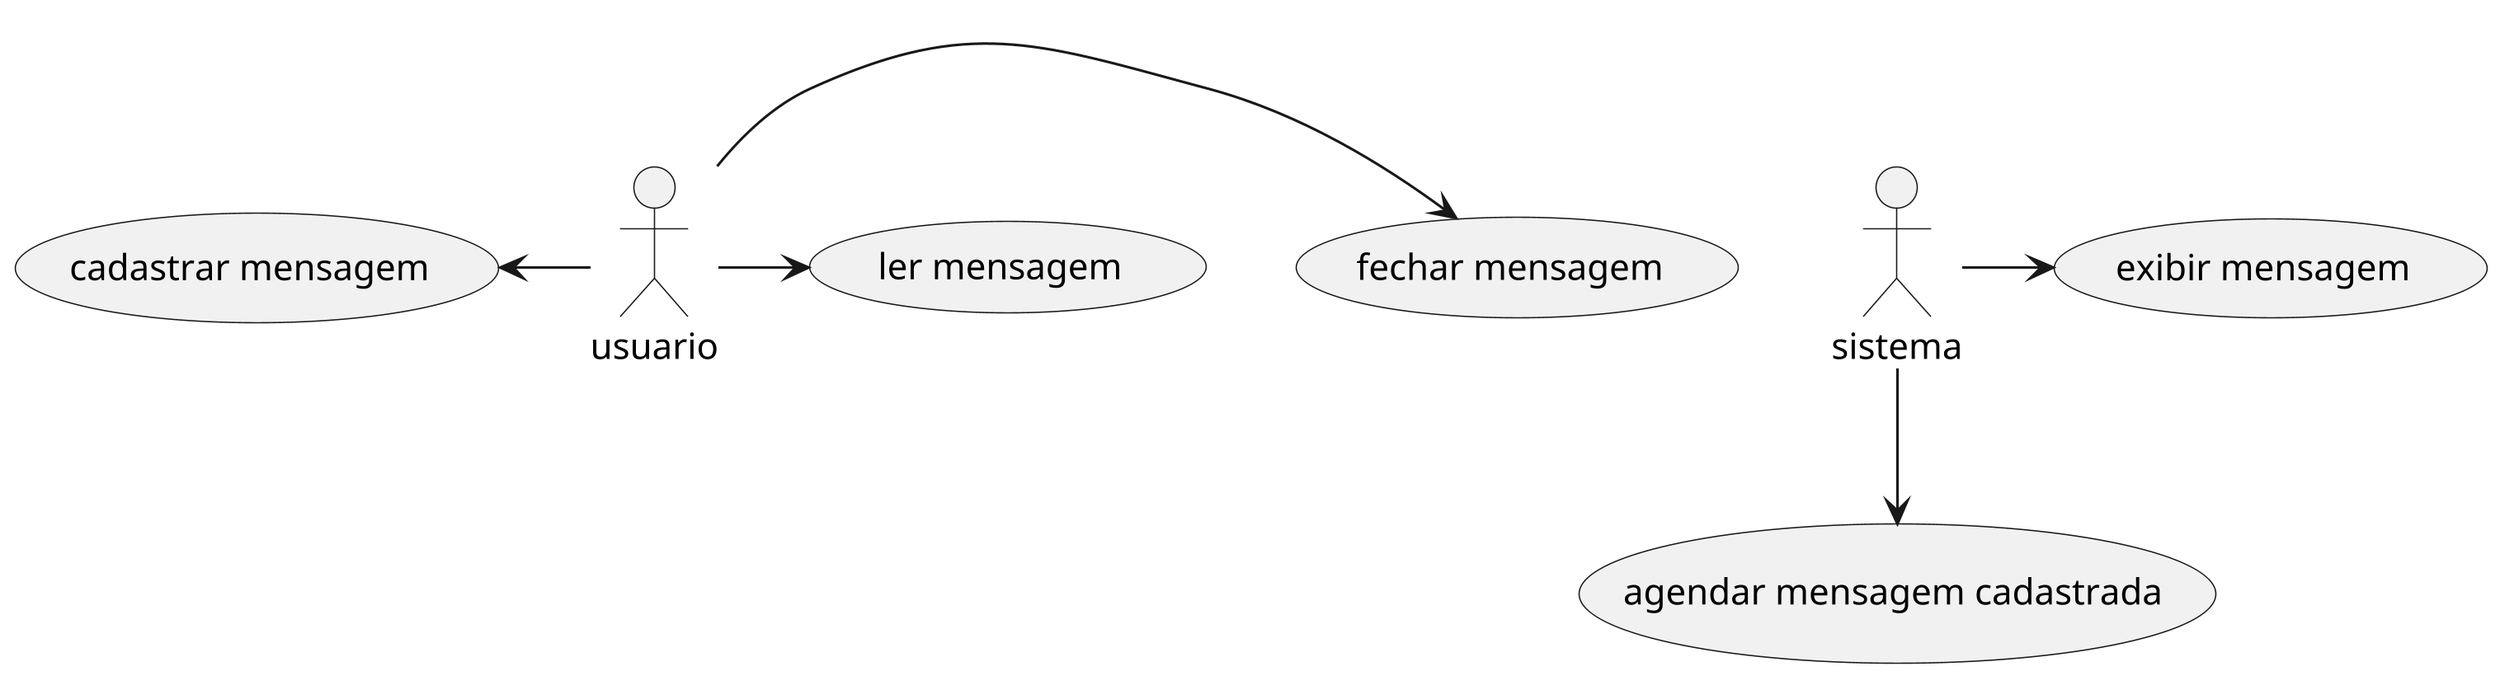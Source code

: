 @startuml
skinparam dpi 300
skinparam shadowing false

actor usuario 
actor sistema

usuario -> (fechar mensagem)
sistema -> (exibir mensagem)
sistema --> (agendar mensagem cadastrada)

(cadastrar mensagem) <- usuario
usuario -> (ler mensagem)

@enduml
